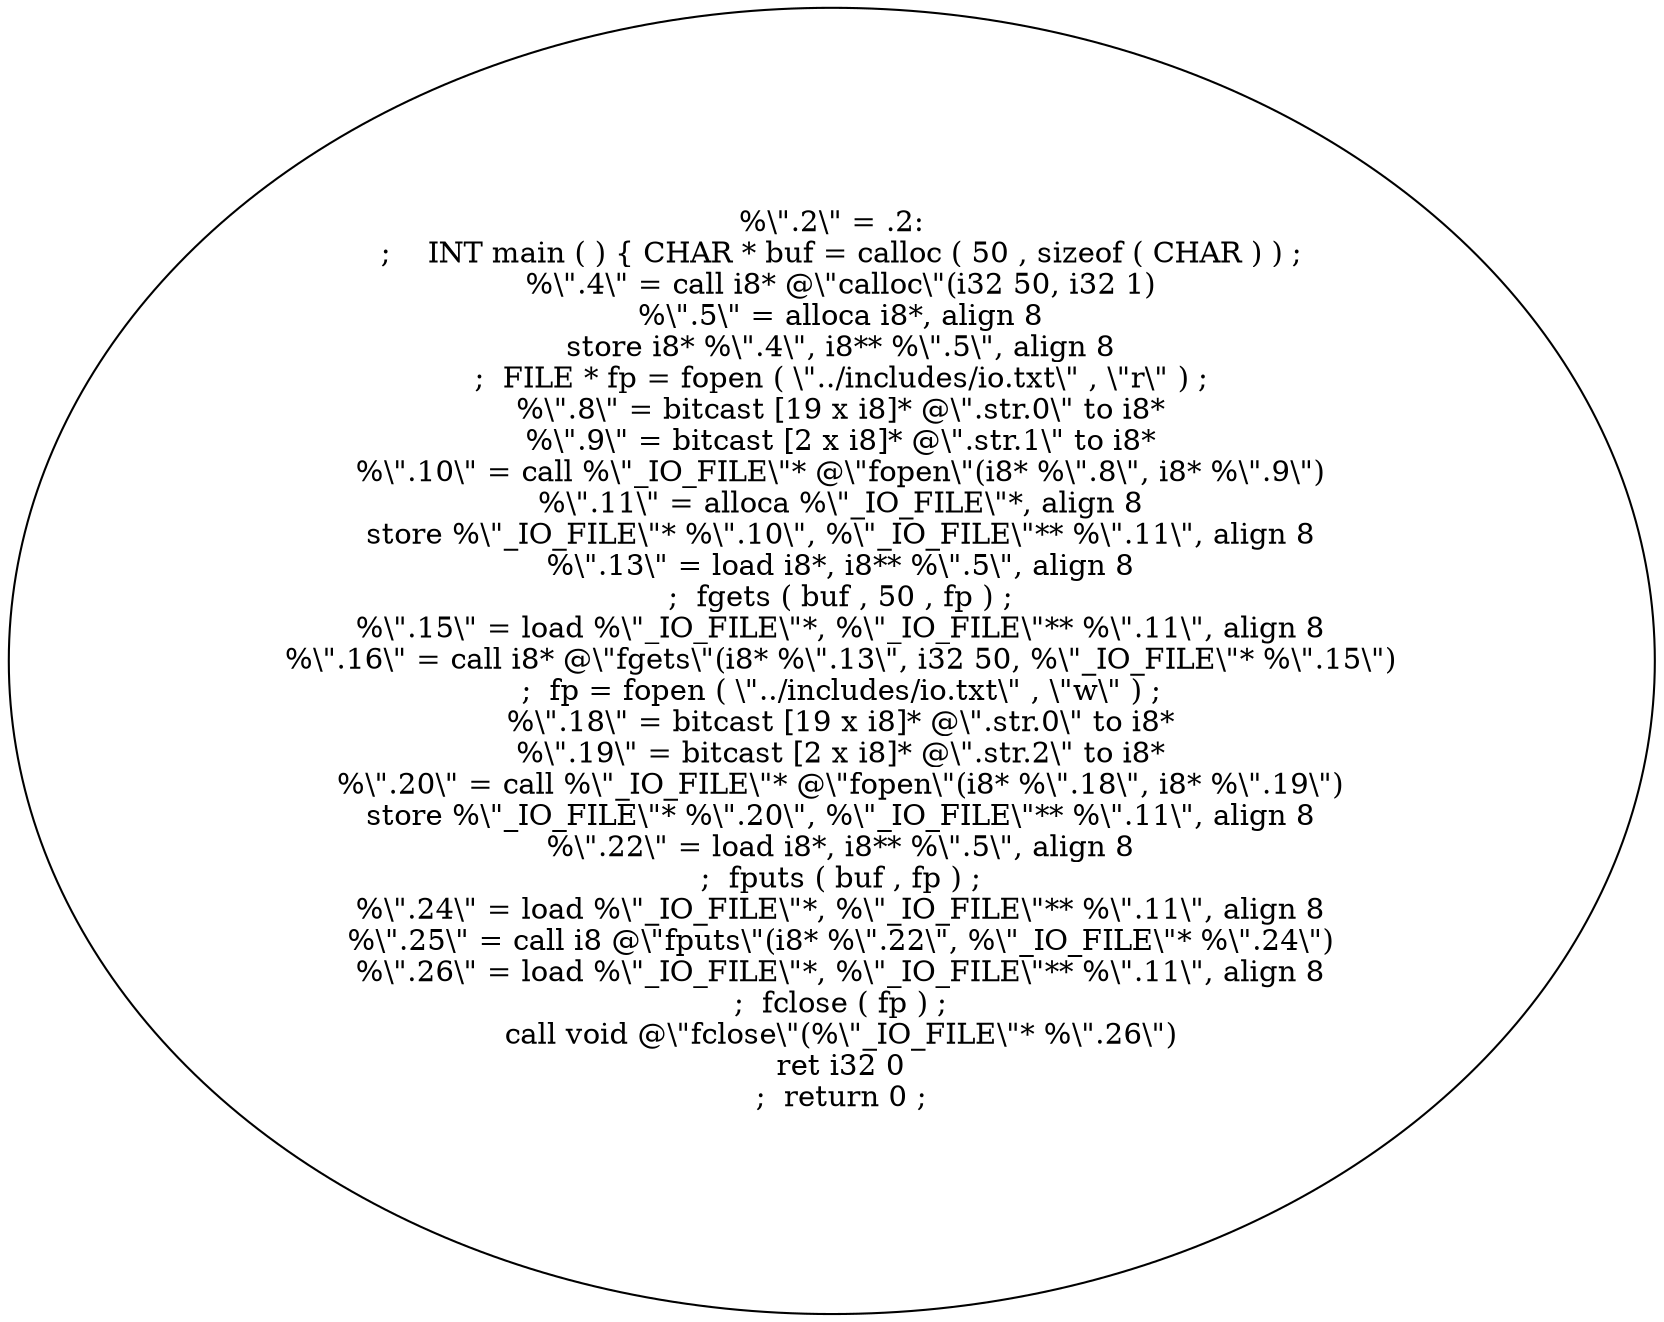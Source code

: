 digraph AST {
  "135765456583408" [label="%\\\".2\\\" = .2:
  ;    INT main ( ) { CHAR * buf = calloc ( 50 , sizeof ( CHAR ) ) ;
  %\\\".4\\\" = call i8* @\\\"calloc\\\"(i32 50, i32 1)
  %\\\".5\\\" = alloca i8*, align 8
  store i8* %\\\".4\\\", i8** %\\\".5\\\", align 8
  ;  FILE * fp = fopen ( \\\"../includes/io.txt\\\" , \\\"r\\\" ) ;
  %\\\".8\\\" = bitcast [19 x i8]* @\\\".str.0\\\" to i8*
  %\\\".9\\\" = bitcast [2 x i8]* @\\\".str.1\\\" to i8*
  %\\\".10\\\" = call %\\\"_IO_FILE\\\"* @\\\"fopen\\\"(i8* %\\\".8\\\", i8* %\\\".9\\\")
  %\\\".11\\\" = alloca %\\\"_IO_FILE\\\"*, align 8
  store %\\\"_IO_FILE\\\"* %\\\".10\\\", %\\\"_IO_FILE\\\"** %\\\".11\\\", align 8
  %\\\".13\\\" = load i8*, i8** %\\\".5\\\", align 8
  ;  fgets ( buf , 50 , fp ) ;
  %\\\".15\\\" = load %\\\"_IO_FILE\\\"*, %\\\"_IO_FILE\\\"** %\\\".11\\\", align 8
  %\\\".16\\\" = call i8* @\\\"fgets\\\"(i8* %\\\".13\\\", i32 50, %\\\"_IO_FILE\\\"* %\\\".15\\\")
  ;  fp = fopen ( \\\"../includes/io.txt\\\" , \\\"w\\\" ) ;
  %\\\".18\\\" = bitcast [19 x i8]* @\\\".str.0\\\" to i8*
  %\\\".19\\\" = bitcast [2 x i8]* @\\\".str.2\\\" to i8*
  %\\\".20\\\" = call %\\\"_IO_FILE\\\"* @\\\"fopen\\\"(i8* %\\\".18\\\", i8* %\\\".19\\\")
  store %\\\"_IO_FILE\\\"* %\\\".20\\\", %\\\"_IO_FILE\\\"** %\\\".11\\\", align 8
  %\\\".22\\\" = load i8*, i8** %\\\".5\\\", align 8
  ;  fputs ( buf , fp ) ;
  %\\\".24\\\" = load %\\\"_IO_FILE\\\"*, %\\\"_IO_FILE\\\"** %\\\".11\\\", align 8
  %\\\".25\\\" = call i8 @\\\"fputs\\\"(i8* %\\\".22\\\", %\\\"_IO_FILE\\\"* %\\\".24\\\")
  %\\\".26\\\" = load %\\\"_IO_FILE\\\"*, %\\\"_IO_FILE\\\"** %\\\".11\\\", align 8
  ;  fclose ( fp ) ;
  call void @\\\"fclose\\\"(%\\\"_IO_FILE\\\"* %\\\".26\\\")
  ret i32 0
  ;  return 0 ;"];
}
